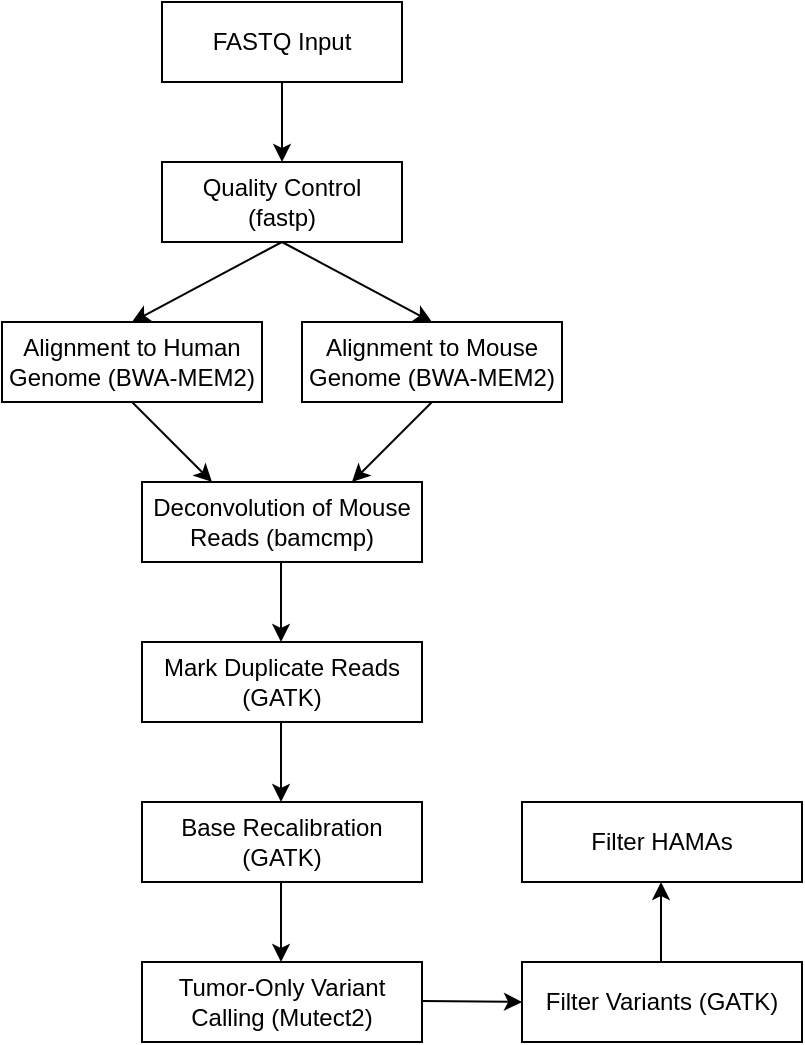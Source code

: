 <mxfile version="27.0.6">
  <diagram name="Page-1" id="_h1tMU2-etPjvMwYcw31">
    <mxGraphModel dx="647" dy="856" grid="1" gridSize="10" guides="1" tooltips="1" connect="1" arrows="1" fold="1" page="1" pageScale="1" pageWidth="850" pageHeight="1100" background="light-dark(#FFFFFF,#02120A)" math="0" shadow="0">
      <root>
        <mxCell id="0" />
        <mxCell id="1" parent="0" />
        <mxCell id="WKxCgJ4ltwnQkhOCbic--2" value="FASTQ Input" style="rounded=0;whiteSpace=wrap;html=1;" parent="1" vertex="1">
          <mxGeometry x="260" y="40" width="120" height="40" as="geometry" />
        </mxCell>
        <mxCell id="WKxCgJ4ltwnQkhOCbic--3" value="Quality Control&lt;div&gt;(fastp)&lt;/div&gt;" style="rounded=0;whiteSpace=wrap;html=1;" parent="1" vertex="1">
          <mxGeometry x="260" y="120" width="120" height="40" as="geometry" />
        </mxCell>
        <mxCell id="WKxCgJ4ltwnQkhOCbic--4" value="Alignment to Human Genome (BWA-MEM2)" style="rounded=0;whiteSpace=wrap;html=1;" parent="1" vertex="1">
          <mxGeometry x="180" y="200" width="130" height="40" as="geometry" />
        </mxCell>
        <mxCell id="WKxCgJ4ltwnQkhOCbic--5" value="" style="endArrow=classic;html=1;rounded=0;entryX=0.5;entryY=0;entryDx=0;entryDy=0;" parent="1" target="WKxCgJ4ltwnQkhOCbic--3" edge="1">
          <mxGeometry width="50" height="50" relative="1" as="geometry">
            <mxPoint x="320" y="80" as="sourcePoint" />
            <mxPoint x="330" y="160" as="targetPoint" />
          </mxGeometry>
        </mxCell>
        <mxCell id="WKxCgJ4ltwnQkhOCbic--6" value="" style="endArrow=classic;html=1;rounded=0;entryX=0.5;entryY=0;entryDx=0;entryDy=0;exitX=0.5;exitY=1;exitDx=0;exitDy=0;" parent="1" source="WKxCgJ4ltwnQkhOCbic--3" target="WKxCgJ4ltwnQkhOCbic--4" edge="1">
          <mxGeometry width="50" height="50" relative="1" as="geometry">
            <mxPoint x="280" y="170" as="sourcePoint" />
            <mxPoint x="380" y="180" as="targetPoint" />
          </mxGeometry>
        </mxCell>
        <mxCell id="WKxCgJ4ltwnQkhOCbic--7" value="Alignment to Mouse Genome (BWA-MEM2)" style="rounded=0;whiteSpace=wrap;html=1;" parent="1" vertex="1">
          <mxGeometry x="330" y="200" width="130" height="40" as="geometry" />
        </mxCell>
        <mxCell id="WKxCgJ4ltwnQkhOCbic--8" value="" style="endArrow=classic;html=1;rounded=0;entryX=0.5;entryY=0;entryDx=0;entryDy=0;exitX=0.5;exitY=1;exitDx=0;exitDy=0;" parent="1" source="WKxCgJ4ltwnQkhOCbic--3" target="WKxCgJ4ltwnQkhOCbic--7" edge="1">
          <mxGeometry width="50" height="50" relative="1" as="geometry">
            <mxPoint x="345" y="170" as="sourcePoint" />
            <mxPoint x="270" y="210" as="targetPoint" />
          </mxGeometry>
        </mxCell>
        <mxCell id="WKxCgJ4ltwnQkhOCbic--9" value="&lt;div&gt;Deconvolution of Mouse Reads (bamcmp)&lt;/div&gt;" style="rounded=0;whiteSpace=wrap;html=1;" parent="1" vertex="1">
          <mxGeometry x="250" y="280" width="140" height="40" as="geometry" />
        </mxCell>
        <mxCell id="WKxCgJ4ltwnQkhOCbic--10" value="" style="endArrow=classic;html=1;rounded=0;entryX=0.75;entryY=0;entryDx=0;entryDy=0;exitX=0.5;exitY=1;exitDx=0;exitDy=0;" parent="1" source="WKxCgJ4ltwnQkhOCbic--7" target="WKxCgJ4ltwnQkhOCbic--9" edge="1">
          <mxGeometry width="50" height="50" relative="1" as="geometry">
            <mxPoint x="405" y="240" as="sourcePoint" />
            <mxPoint x="330" y="280" as="targetPoint" />
          </mxGeometry>
        </mxCell>
        <mxCell id="WKxCgJ4ltwnQkhOCbic--11" value="" style="endArrow=classic;html=1;rounded=0;entryX=0.25;entryY=0;entryDx=0;entryDy=0;exitX=0.5;exitY=1;exitDx=0;exitDy=0;" parent="1" source="WKxCgJ4ltwnQkhOCbic--4" target="WKxCgJ4ltwnQkhOCbic--9" edge="1">
          <mxGeometry width="50" height="50" relative="1" as="geometry">
            <mxPoint x="215" y="300" as="sourcePoint" />
            <mxPoint x="140" y="340" as="targetPoint" />
          </mxGeometry>
        </mxCell>
        <mxCell id="WKxCgJ4ltwnQkhOCbic--12" value="&lt;div&gt;Mark Duplicate Reads (GATK)&lt;/div&gt;" style="rounded=0;whiteSpace=wrap;html=1;" parent="1" vertex="1">
          <mxGeometry x="250" y="360" width="140" height="40" as="geometry" />
        </mxCell>
        <mxCell id="WKxCgJ4ltwnQkhOCbic--13" value="&lt;div&gt;Base Recalibration (GATK)&lt;/div&gt;" style="rounded=0;whiteSpace=wrap;html=1;" parent="1" vertex="1">
          <mxGeometry x="250" y="440" width="140" height="40" as="geometry" />
        </mxCell>
        <mxCell id="WKxCgJ4ltwnQkhOCbic--14" value="Tumor-Only Variant Calling (Mutect2)" style="rounded=0;whiteSpace=wrap;html=1;" parent="1" vertex="1">
          <mxGeometry x="250" y="520" width="140" height="40" as="geometry" />
        </mxCell>
        <mxCell id="WKxCgJ4ltwnQkhOCbic--15" value="&lt;div&gt;Filter Variants (GATK)&lt;/div&gt;" style="rounded=0;whiteSpace=wrap;html=1;" parent="1" vertex="1">
          <mxGeometry x="440" y="520" width="140" height="40" as="geometry" />
        </mxCell>
        <mxCell id="WKxCgJ4ltwnQkhOCbic--16" value="&lt;div&gt;Filter HAMAs&lt;/div&gt;" style="rounded=0;whiteSpace=wrap;html=1;" parent="1" vertex="1">
          <mxGeometry x="440" y="440" width="140" height="40" as="geometry" />
        </mxCell>
        <mxCell id="WKxCgJ4ltwnQkhOCbic--18" value="" style="endArrow=classic;html=1;rounded=0;entryX=0.5;entryY=0;entryDx=0;entryDy=0;" parent="1" edge="1">
          <mxGeometry width="50" height="50" relative="1" as="geometry">
            <mxPoint x="319.5" y="320" as="sourcePoint" />
            <mxPoint x="319.5" y="360" as="targetPoint" />
          </mxGeometry>
        </mxCell>
        <mxCell id="WKxCgJ4ltwnQkhOCbic--19" value="" style="endArrow=classic;html=1;rounded=0;entryX=0.5;entryY=0;entryDx=0;entryDy=0;" parent="1" edge="1">
          <mxGeometry width="50" height="50" relative="1" as="geometry">
            <mxPoint x="319.5" y="400" as="sourcePoint" />
            <mxPoint x="319.5" y="440" as="targetPoint" />
          </mxGeometry>
        </mxCell>
        <mxCell id="WKxCgJ4ltwnQkhOCbic--20" value="" style="endArrow=classic;html=1;rounded=0;entryX=0.5;entryY=0;entryDx=0;entryDy=0;" parent="1" edge="1">
          <mxGeometry width="50" height="50" relative="1" as="geometry">
            <mxPoint x="319.5" y="480" as="sourcePoint" />
            <mxPoint x="319.5" y="520" as="targetPoint" />
          </mxGeometry>
        </mxCell>
        <mxCell id="WKxCgJ4ltwnQkhOCbic--21" value="" style="endArrow=classic;html=1;rounded=0;entryX=0;entryY=0.5;entryDx=0;entryDy=0;" parent="1" target="WKxCgJ4ltwnQkhOCbic--15" edge="1">
          <mxGeometry width="50" height="50" relative="1" as="geometry">
            <mxPoint x="390" y="539.5" as="sourcePoint" />
            <mxPoint x="430" y="539.5" as="targetPoint" />
          </mxGeometry>
        </mxCell>
        <mxCell id="WKxCgJ4ltwnQkhOCbic--22" value="" style="endArrow=classic;html=1;rounded=0;" parent="1" edge="1">
          <mxGeometry width="50" height="50" relative="1" as="geometry">
            <mxPoint x="509.5" y="520" as="sourcePoint" />
            <mxPoint x="509.5" y="480" as="targetPoint" />
          </mxGeometry>
        </mxCell>
      </root>
    </mxGraphModel>
  </diagram>
</mxfile>
